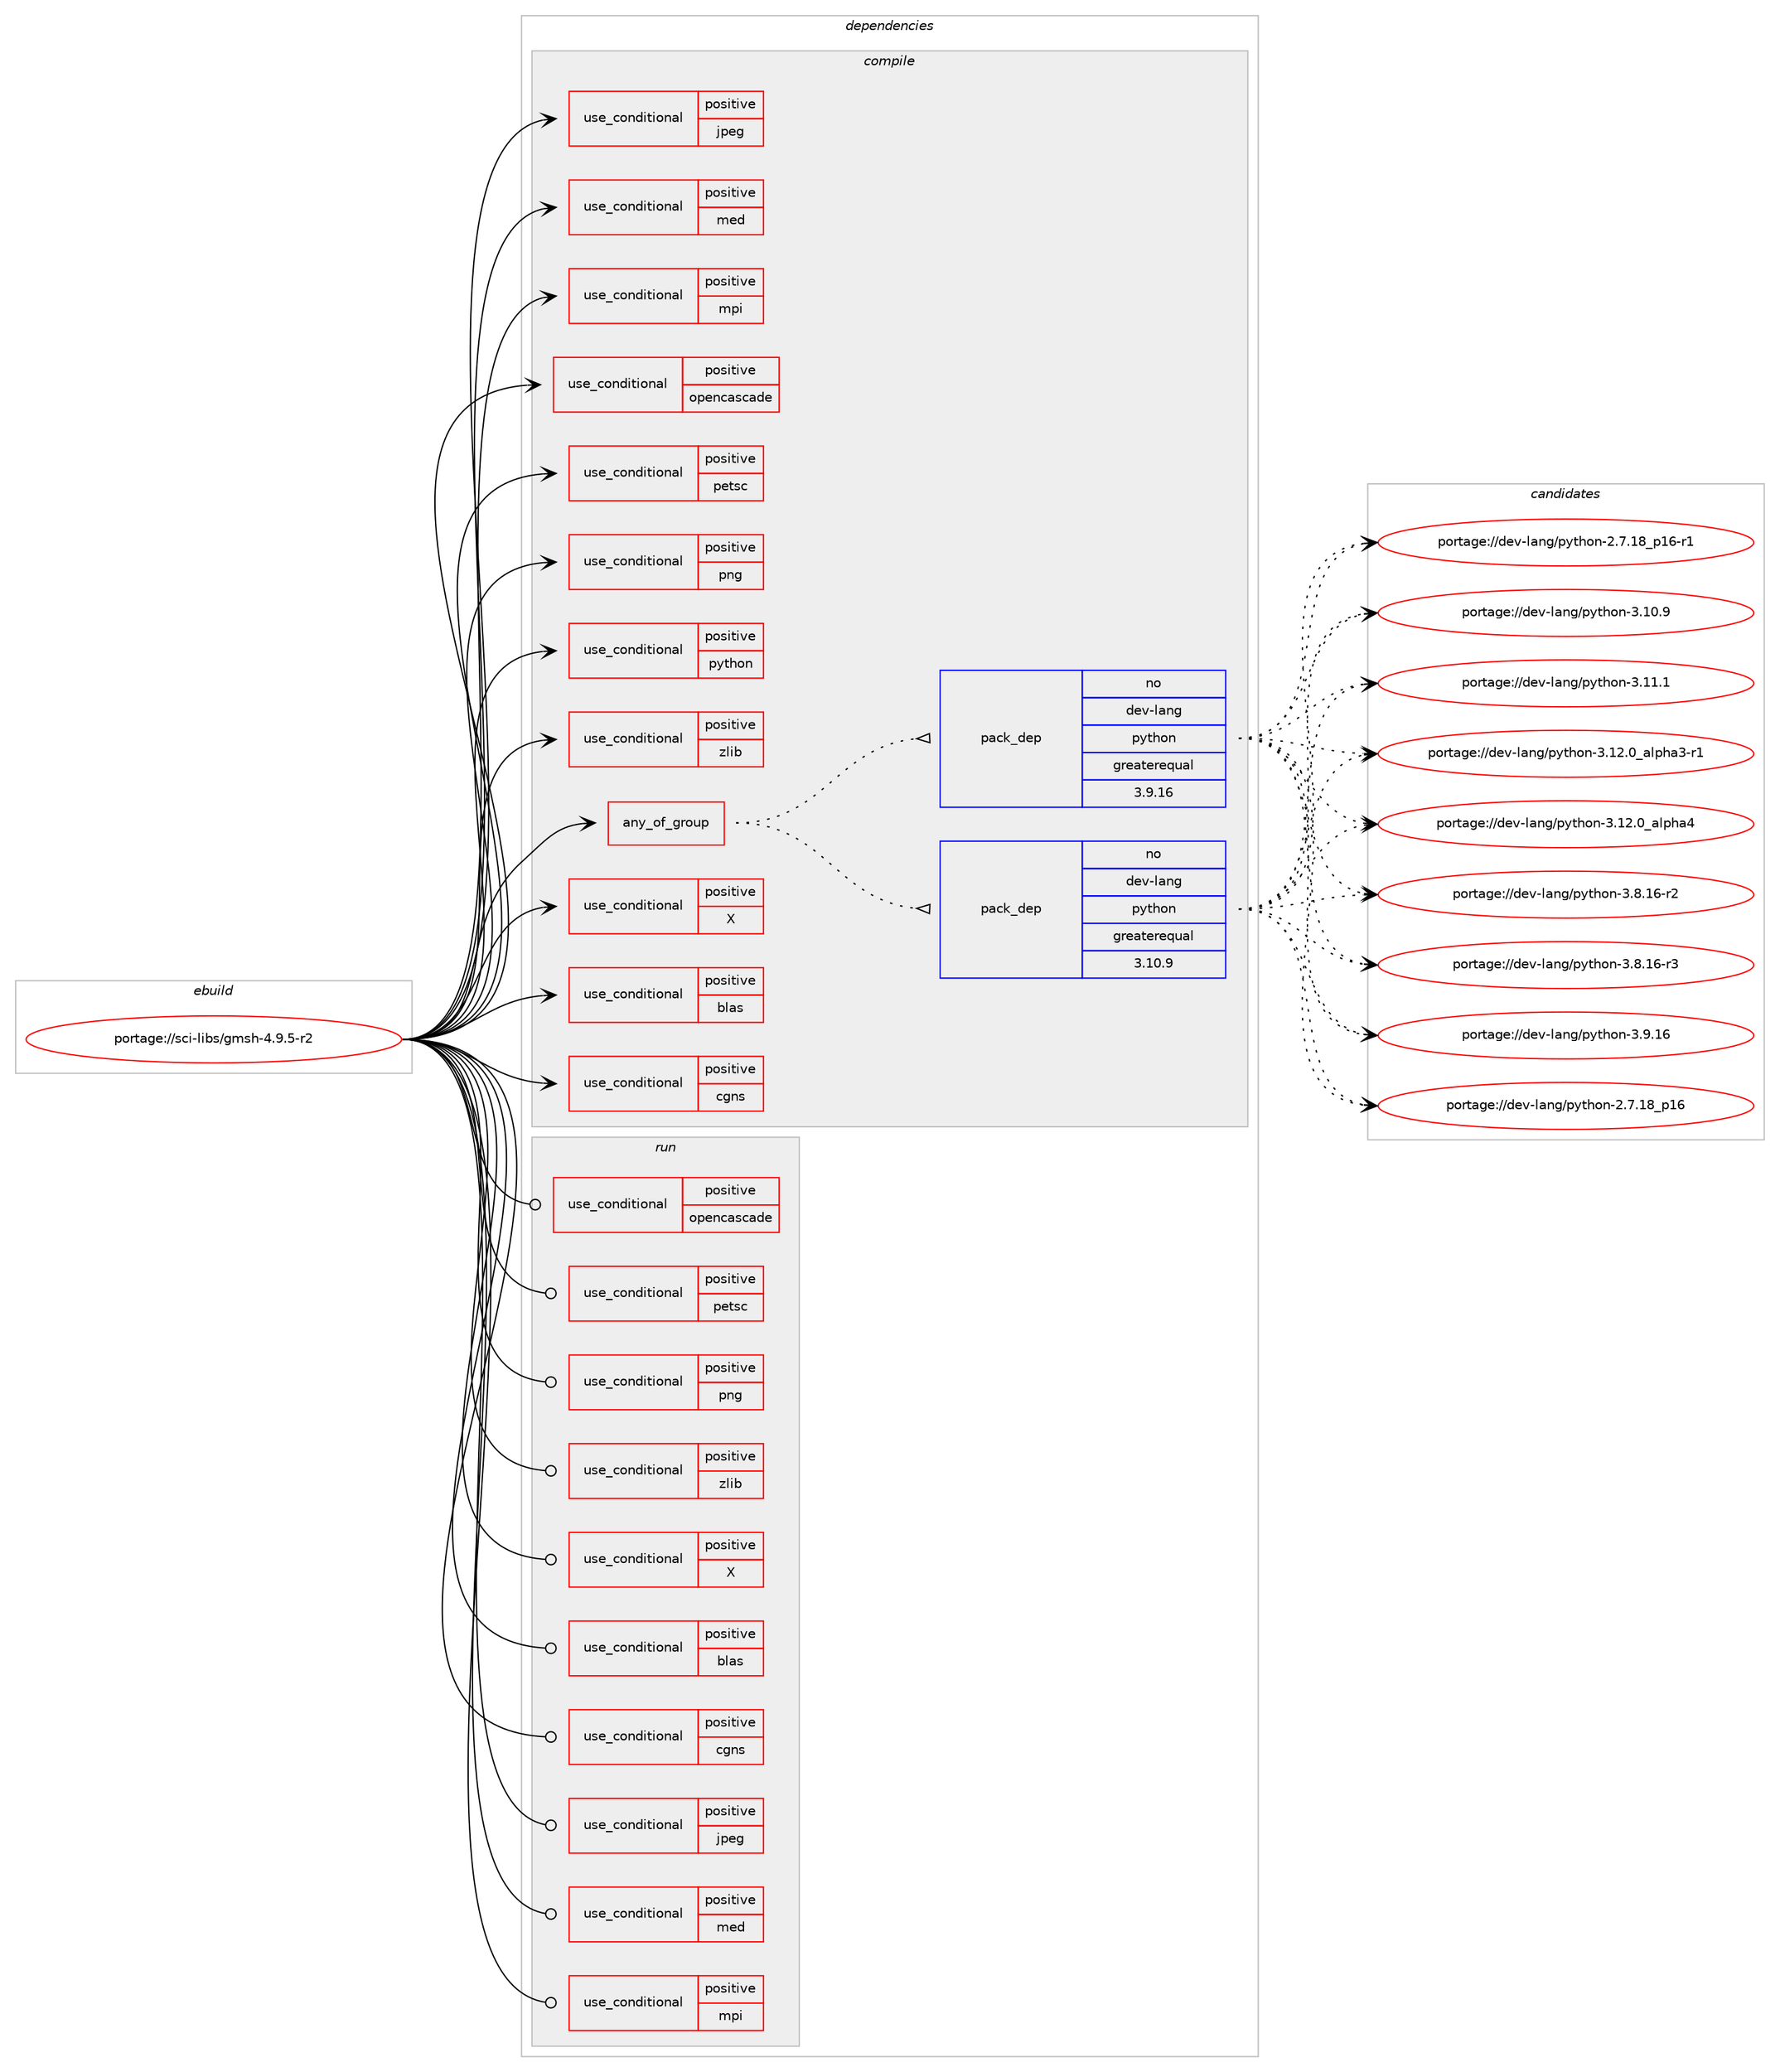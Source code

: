 digraph prolog {

# *************
# Graph options
# *************

newrank=true;
concentrate=true;
compound=true;
graph [rankdir=LR,fontname=Helvetica,fontsize=10,ranksep=1.5];#, ranksep=2.5, nodesep=0.2];
edge  [arrowhead=vee];
node  [fontname=Helvetica,fontsize=10];

# **********
# The ebuild
# **********

subgraph cluster_leftcol {
color=gray;
rank=same;
label=<<i>ebuild</i>>;
id [label="portage://sci-libs/gmsh-4.9.5-r2", color=red, width=4, href="../sci-libs/gmsh-4.9.5-r2.svg"];
}

# ****************
# The dependencies
# ****************

subgraph cluster_midcol {
color=gray;
label=<<i>dependencies</i>>;
subgraph cluster_compile {
fillcolor="#eeeeee";
style=filled;
label=<<i>compile</i>>;
subgraph any31 {
dependency3134 [label=<<TABLE BORDER="0" CELLBORDER="1" CELLSPACING="0" CELLPADDING="4"><TR><TD CELLPADDING="10">any_of_group</TD></TR></TABLE>>, shape=none, color=red];subgraph pack1024 {
dependency3135 [label=<<TABLE BORDER="0" CELLBORDER="1" CELLSPACING="0" CELLPADDING="4" WIDTH="220"><TR><TD ROWSPAN="6" CELLPADDING="30">pack_dep</TD></TR><TR><TD WIDTH="110">no</TD></TR><TR><TD>dev-lang</TD></TR><TR><TD>python</TD></TR><TR><TD>greaterequal</TD></TR><TR><TD>3.10.9</TD></TR></TABLE>>, shape=none, color=blue];
}
dependency3134:e -> dependency3135:w [weight=20,style="dotted",arrowhead="oinv"];
subgraph pack1025 {
dependency3136 [label=<<TABLE BORDER="0" CELLBORDER="1" CELLSPACING="0" CELLPADDING="4" WIDTH="220"><TR><TD ROWSPAN="6" CELLPADDING="30">pack_dep</TD></TR><TR><TD WIDTH="110">no</TD></TR><TR><TD>dev-lang</TD></TR><TR><TD>python</TD></TR><TR><TD>greaterequal</TD></TR><TR><TD>3.9.16</TD></TR></TABLE>>, shape=none, color=blue];
}
dependency3134:e -> dependency3136:w [weight=20,style="dotted",arrowhead="oinv"];
}
id:e -> dependency3134:w [weight=20,style="solid",arrowhead="vee"];
subgraph cond2081 {
dependency3137 [label=<<TABLE BORDER="0" CELLBORDER="1" CELLSPACING="0" CELLPADDING="4"><TR><TD ROWSPAN="3" CELLPADDING="10">use_conditional</TD></TR><TR><TD>positive</TD></TR><TR><TD>X</TD></TR></TABLE>>, shape=none, color=red];
# *** BEGIN UNKNOWN DEPENDENCY TYPE (TODO) ***
# dependency3137 -> package_dependency(portage://sci-libs/gmsh-4.9.5-r2,install,no,x11-libs,fltk,none,[,,],[slot(1)],[use(enable(xft),none)])
# *** END UNKNOWN DEPENDENCY TYPE (TODO) ***

}
id:e -> dependency3137:w [weight=20,style="solid",arrowhead="vee"];
subgraph cond2082 {
dependency3138 [label=<<TABLE BORDER="0" CELLBORDER="1" CELLSPACING="0" CELLPADDING="4"><TR><TD ROWSPAN="3" CELLPADDING="10">use_conditional</TD></TR><TR><TD>positive</TD></TR><TR><TD>blas</TD></TR></TABLE>>, shape=none, color=red];
# *** BEGIN UNKNOWN DEPENDENCY TYPE (TODO) ***
# dependency3138 -> package_dependency(portage://sci-libs/gmsh-4.9.5-r2,install,no,virtual,blas,none,[,,],[],[])
# *** END UNKNOWN DEPENDENCY TYPE (TODO) ***

# *** BEGIN UNKNOWN DEPENDENCY TYPE (TODO) ***
# dependency3138 -> package_dependency(portage://sci-libs/gmsh-4.9.5-r2,install,no,virtual,lapack,none,[,,],[],[])
# *** END UNKNOWN DEPENDENCY TYPE (TODO) ***

# *** BEGIN UNKNOWN DEPENDENCY TYPE (TODO) ***
# dependency3138 -> package_dependency(portage://sci-libs/gmsh-4.9.5-r2,install,no,sci-libs,fftw,none,[,,],[slot(3.0)],[])
# *** END UNKNOWN DEPENDENCY TYPE (TODO) ***

}
id:e -> dependency3138:w [weight=20,style="solid",arrowhead="vee"];
subgraph cond2083 {
dependency3139 [label=<<TABLE BORDER="0" CELLBORDER="1" CELLSPACING="0" CELLPADDING="4"><TR><TD ROWSPAN="3" CELLPADDING="10">use_conditional</TD></TR><TR><TD>positive</TD></TR><TR><TD>cgns</TD></TR></TABLE>>, shape=none, color=red];
# *** BEGIN UNKNOWN DEPENDENCY TYPE (TODO) ***
# dependency3139 -> package_dependency(portage://sci-libs/gmsh-4.9.5-r2,install,no,sci-libs,cgnslib,none,[,,],[],[])
# *** END UNKNOWN DEPENDENCY TYPE (TODO) ***

}
id:e -> dependency3139:w [weight=20,style="solid",arrowhead="vee"];
subgraph cond2084 {
dependency3140 [label=<<TABLE BORDER="0" CELLBORDER="1" CELLSPACING="0" CELLPADDING="4"><TR><TD ROWSPAN="3" CELLPADDING="10">use_conditional</TD></TR><TR><TD>positive</TD></TR><TR><TD>jpeg</TD></TR></TABLE>>, shape=none, color=red];
# *** BEGIN UNKNOWN DEPENDENCY TYPE (TODO) ***
# dependency3140 -> package_dependency(portage://sci-libs/gmsh-4.9.5-r2,install,no,media-libs,libjpeg-turbo,none,[,,],[],[])
# *** END UNKNOWN DEPENDENCY TYPE (TODO) ***

}
id:e -> dependency3140:w [weight=20,style="solid",arrowhead="vee"];
subgraph cond2085 {
dependency3141 [label=<<TABLE BORDER="0" CELLBORDER="1" CELLSPACING="0" CELLPADDING="4"><TR><TD ROWSPAN="3" CELLPADDING="10">use_conditional</TD></TR><TR><TD>positive</TD></TR><TR><TD>med</TD></TR></TABLE>>, shape=none, color=red];
# *** BEGIN UNKNOWN DEPENDENCY TYPE (TODO) ***
# dependency3141 -> package_dependency(portage://sci-libs/gmsh-4.9.5-r2,install,no,sci-libs,med,none,[,,],[],[use(enable(mpi),none)])
# *** END UNKNOWN DEPENDENCY TYPE (TODO) ***

}
id:e -> dependency3141:w [weight=20,style="solid",arrowhead="vee"];
subgraph cond2086 {
dependency3142 [label=<<TABLE BORDER="0" CELLBORDER="1" CELLSPACING="0" CELLPADDING="4"><TR><TD ROWSPAN="3" CELLPADDING="10">use_conditional</TD></TR><TR><TD>positive</TD></TR><TR><TD>mpi</TD></TR></TABLE>>, shape=none, color=red];
# *** BEGIN UNKNOWN DEPENDENCY TYPE (TODO) ***
# dependency3142 -> package_dependency(portage://sci-libs/gmsh-4.9.5-r2,install,no,virtual,mpi,none,[,,],[],[use(enable(cxx),none)])
# *** END UNKNOWN DEPENDENCY TYPE (TODO) ***

}
id:e -> dependency3142:w [weight=20,style="solid",arrowhead="vee"];
subgraph cond2087 {
dependency3143 [label=<<TABLE BORDER="0" CELLBORDER="1" CELLSPACING="0" CELLPADDING="4"><TR><TD ROWSPAN="3" CELLPADDING="10">use_conditional</TD></TR><TR><TD>positive</TD></TR><TR><TD>opencascade</TD></TR></TABLE>>, shape=none, color=red];
# *** BEGIN UNKNOWN DEPENDENCY TYPE (TODO) ***
# dependency3143 -> package_dependency(portage://sci-libs/gmsh-4.9.5-r2,install,no,sci-libs,opencascade,none,[,,],any_different_slot,[])
# *** END UNKNOWN DEPENDENCY TYPE (TODO) ***

}
id:e -> dependency3143:w [weight=20,style="solid",arrowhead="vee"];
subgraph cond2088 {
dependency3144 [label=<<TABLE BORDER="0" CELLBORDER="1" CELLSPACING="0" CELLPADDING="4"><TR><TD ROWSPAN="3" CELLPADDING="10">use_conditional</TD></TR><TR><TD>positive</TD></TR><TR><TD>petsc</TD></TR></TABLE>>, shape=none, color=red];
# *** BEGIN UNKNOWN DEPENDENCY TYPE (TODO) ***
# dependency3144 -> package_dependency(portage://sci-libs/gmsh-4.9.5-r2,install,no,sci-mathematics,petsc,none,[,,],[],[use(equal(mpi),none)])
# *** END UNKNOWN DEPENDENCY TYPE (TODO) ***

}
id:e -> dependency3144:w [weight=20,style="solid",arrowhead="vee"];
subgraph cond2089 {
dependency3145 [label=<<TABLE BORDER="0" CELLBORDER="1" CELLSPACING="0" CELLPADDING="4"><TR><TD ROWSPAN="3" CELLPADDING="10">use_conditional</TD></TR><TR><TD>positive</TD></TR><TR><TD>png</TD></TR></TABLE>>, shape=none, color=red];
# *** BEGIN UNKNOWN DEPENDENCY TYPE (TODO) ***
# dependency3145 -> package_dependency(portage://sci-libs/gmsh-4.9.5-r2,install,no,media-libs,libpng,none,[,,],[slot(0)],[])
# *** END UNKNOWN DEPENDENCY TYPE (TODO) ***

}
id:e -> dependency3145:w [weight=20,style="solid",arrowhead="vee"];
subgraph cond2090 {
dependency3146 [label=<<TABLE BORDER="0" CELLBORDER="1" CELLSPACING="0" CELLPADDING="4"><TR><TD ROWSPAN="3" CELLPADDING="10">use_conditional</TD></TR><TR><TD>positive</TD></TR><TR><TD>python</TD></TR></TABLE>>, shape=none, color=red];
# *** BEGIN UNKNOWN DEPENDENCY TYPE (TODO) ***
# dependency3146 -> package_dependency(portage://sci-libs/gmsh-4.9.5-r2,install,no,dev-lang,swig,none,[,,],[slot(0)],[])
# *** END UNKNOWN DEPENDENCY TYPE (TODO) ***

}
id:e -> dependency3146:w [weight=20,style="solid",arrowhead="vee"];
subgraph cond2091 {
dependency3147 [label=<<TABLE BORDER="0" CELLBORDER="1" CELLSPACING="0" CELLPADDING="4"><TR><TD ROWSPAN="3" CELLPADDING="10">use_conditional</TD></TR><TR><TD>positive</TD></TR><TR><TD>zlib</TD></TR></TABLE>>, shape=none, color=red];
# *** BEGIN UNKNOWN DEPENDENCY TYPE (TODO) ***
# dependency3147 -> package_dependency(portage://sci-libs/gmsh-4.9.5-r2,install,no,sys-libs,zlib,none,[,,],[],[])
# *** END UNKNOWN DEPENDENCY TYPE (TODO) ***

}
id:e -> dependency3147:w [weight=20,style="solid",arrowhead="vee"];
# *** BEGIN UNKNOWN DEPENDENCY TYPE (TODO) ***
# id -> package_dependency(portage://sci-libs/gmsh-4.9.5-r2,install,no,virtual,fortran,none,[,,],[],[])
# *** END UNKNOWN DEPENDENCY TYPE (TODO) ***

# *** BEGIN UNKNOWN DEPENDENCY TYPE (TODO) ***
# id -> package_dependency(portage://sci-libs/gmsh-4.9.5-r2,install,no,virtual,pkgconfig,none,[,,],[],[])
# *** END UNKNOWN DEPENDENCY TYPE (TODO) ***

}
subgraph cluster_compileandrun {
fillcolor="#eeeeee";
style=filled;
label=<<i>compile and run</i>>;
}
subgraph cluster_run {
fillcolor="#eeeeee";
style=filled;
label=<<i>run</i>>;
subgraph cond2092 {
dependency3148 [label=<<TABLE BORDER="0" CELLBORDER="1" CELLSPACING="0" CELLPADDING="4"><TR><TD ROWSPAN="3" CELLPADDING="10">use_conditional</TD></TR><TR><TD>positive</TD></TR><TR><TD>X</TD></TR></TABLE>>, shape=none, color=red];
# *** BEGIN UNKNOWN DEPENDENCY TYPE (TODO) ***
# dependency3148 -> package_dependency(portage://sci-libs/gmsh-4.9.5-r2,run,no,x11-libs,fltk,none,[,,],[slot(1)],[use(enable(xft),none)])
# *** END UNKNOWN DEPENDENCY TYPE (TODO) ***

}
id:e -> dependency3148:w [weight=20,style="solid",arrowhead="odot"];
subgraph cond2093 {
dependency3149 [label=<<TABLE BORDER="0" CELLBORDER="1" CELLSPACING="0" CELLPADDING="4"><TR><TD ROWSPAN="3" CELLPADDING="10">use_conditional</TD></TR><TR><TD>positive</TD></TR><TR><TD>blas</TD></TR></TABLE>>, shape=none, color=red];
# *** BEGIN UNKNOWN DEPENDENCY TYPE (TODO) ***
# dependency3149 -> package_dependency(portage://sci-libs/gmsh-4.9.5-r2,run,no,virtual,blas,none,[,,],[],[])
# *** END UNKNOWN DEPENDENCY TYPE (TODO) ***

# *** BEGIN UNKNOWN DEPENDENCY TYPE (TODO) ***
# dependency3149 -> package_dependency(portage://sci-libs/gmsh-4.9.5-r2,run,no,virtual,lapack,none,[,,],[],[])
# *** END UNKNOWN DEPENDENCY TYPE (TODO) ***

# *** BEGIN UNKNOWN DEPENDENCY TYPE (TODO) ***
# dependency3149 -> package_dependency(portage://sci-libs/gmsh-4.9.5-r2,run,no,sci-libs,fftw,none,[,,],[slot(3.0)],[])
# *** END UNKNOWN DEPENDENCY TYPE (TODO) ***

}
id:e -> dependency3149:w [weight=20,style="solid",arrowhead="odot"];
subgraph cond2094 {
dependency3150 [label=<<TABLE BORDER="0" CELLBORDER="1" CELLSPACING="0" CELLPADDING="4"><TR><TD ROWSPAN="3" CELLPADDING="10">use_conditional</TD></TR><TR><TD>positive</TD></TR><TR><TD>cgns</TD></TR></TABLE>>, shape=none, color=red];
# *** BEGIN UNKNOWN DEPENDENCY TYPE (TODO) ***
# dependency3150 -> package_dependency(portage://sci-libs/gmsh-4.9.5-r2,run,no,sci-libs,cgnslib,none,[,,],[],[])
# *** END UNKNOWN DEPENDENCY TYPE (TODO) ***

}
id:e -> dependency3150:w [weight=20,style="solid",arrowhead="odot"];
subgraph cond2095 {
dependency3151 [label=<<TABLE BORDER="0" CELLBORDER="1" CELLSPACING="0" CELLPADDING="4"><TR><TD ROWSPAN="3" CELLPADDING="10">use_conditional</TD></TR><TR><TD>positive</TD></TR><TR><TD>jpeg</TD></TR></TABLE>>, shape=none, color=red];
# *** BEGIN UNKNOWN DEPENDENCY TYPE (TODO) ***
# dependency3151 -> package_dependency(portage://sci-libs/gmsh-4.9.5-r2,run,no,media-libs,libjpeg-turbo,none,[,,],[],[])
# *** END UNKNOWN DEPENDENCY TYPE (TODO) ***

}
id:e -> dependency3151:w [weight=20,style="solid",arrowhead="odot"];
subgraph cond2096 {
dependency3152 [label=<<TABLE BORDER="0" CELLBORDER="1" CELLSPACING="0" CELLPADDING="4"><TR><TD ROWSPAN="3" CELLPADDING="10">use_conditional</TD></TR><TR><TD>positive</TD></TR><TR><TD>med</TD></TR></TABLE>>, shape=none, color=red];
# *** BEGIN UNKNOWN DEPENDENCY TYPE (TODO) ***
# dependency3152 -> package_dependency(portage://sci-libs/gmsh-4.9.5-r2,run,no,sci-libs,med,none,[,,],[],[use(enable(mpi),none)])
# *** END UNKNOWN DEPENDENCY TYPE (TODO) ***

}
id:e -> dependency3152:w [weight=20,style="solid",arrowhead="odot"];
subgraph cond2097 {
dependency3153 [label=<<TABLE BORDER="0" CELLBORDER="1" CELLSPACING="0" CELLPADDING="4"><TR><TD ROWSPAN="3" CELLPADDING="10">use_conditional</TD></TR><TR><TD>positive</TD></TR><TR><TD>mpi</TD></TR></TABLE>>, shape=none, color=red];
# *** BEGIN UNKNOWN DEPENDENCY TYPE (TODO) ***
# dependency3153 -> package_dependency(portage://sci-libs/gmsh-4.9.5-r2,run,no,virtual,mpi,none,[,,],[],[use(enable(cxx),none)])
# *** END UNKNOWN DEPENDENCY TYPE (TODO) ***

}
id:e -> dependency3153:w [weight=20,style="solid",arrowhead="odot"];
subgraph cond2098 {
dependency3154 [label=<<TABLE BORDER="0" CELLBORDER="1" CELLSPACING="0" CELLPADDING="4"><TR><TD ROWSPAN="3" CELLPADDING="10">use_conditional</TD></TR><TR><TD>positive</TD></TR><TR><TD>opencascade</TD></TR></TABLE>>, shape=none, color=red];
# *** BEGIN UNKNOWN DEPENDENCY TYPE (TODO) ***
# dependency3154 -> package_dependency(portage://sci-libs/gmsh-4.9.5-r2,run,no,sci-libs,opencascade,none,[,,],any_different_slot,[])
# *** END UNKNOWN DEPENDENCY TYPE (TODO) ***

}
id:e -> dependency3154:w [weight=20,style="solid",arrowhead="odot"];
subgraph cond2099 {
dependency3155 [label=<<TABLE BORDER="0" CELLBORDER="1" CELLSPACING="0" CELLPADDING="4"><TR><TD ROWSPAN="3" CELLPADDING="10">use_conditional</TD></TR><TR><TD>positive</TD></TR><TR><TD>petsc</TD></TR></TABLE>>, shape=none, color=red];
# *** BEGIN UNKNOWN DEPENDENCY TYPE (TODO) ***
# dependency3155 -> package_dependency(portage://sci-libs/gmsh-4.9.5-r2,run,no,sci-mathematics,petsc,none,[,,],[],[use(equal(mpi),none)])
# *** END UNKNOWN DEPENDENCY TYPE (TODO) ***

}
id:e -> dependency3155:w [weight=20,style="solid",arrowhead="odot"];
subgraph cond2100 {
dependency3156 [label=<<TABLE BORDER="0" CELLBORDER="1" CELLSPACING="0" CELLPADDING="4"><TR><TD ROWSPAN="3" CELLPADDING="10">use_conditional</TD></TR><TR><TD>positive</TD></TR><TR><TD>png</TD></TR></TABLE>>, shape=none, color=red];
# *** BEGIN UNKNOWN DEPENDENCY TYPE (TODO) ***
# dependency3156 -> package_dependency(portage://sci-libs/gmsh-4.9.5-r2,run,no,media-libs,libpng,none,[,,],[slot(0)],[])
# *** END UNKNOWN DEPENDENCY TYPE (TODO) ***

}
id:e -> dependency3156:w [weight=20,style="solid",arrowhead="odot"];
subgraph cond2101 {
dependency3157 [label=<<TABLE BORDER="0" CELLBORDER="1" CELLSPACING="0" CELLPADDING="4"><TR><TD ROWSPAN="3" CELLPADDING="10">use_conditional</TD></TR><TR><TD>positive</TD></TR><TR><TD>zlib</TD></TR></TABLE>>, shape=none, color=red];
# *** BEGIN UNKNOWN DEPENDENCY TYPE (TODO) ***
# dependency3157 -> package_dependency(portage://sci-libs/gmsh-4.9.5-r2,run,no,sys-libs,zlib,none,[,,],[],[])
# *** END UNKNOWN DEPENDENCY TYPE (TODO) ***

}
id:e -> dependency3157:w [weight=20,style="solid",arrowhead="odot"];
# *** BEGIN UNKNOWN DEPENDENCY TYPE (TODO) ***
# id -> package_dependency(portage://sci-libs/gmsh-4.9.5-r2,run,no,virtual,fortran,none,[,,],[],[])
# *** END UNKNOWN DEPENDENCY TYPE (TODO) ***

}
}

# **************
# The candidates
# **************

subgraph cluster_choices {
rank=same;
color=gray;
label=<<i>candidates</i>>;

subgraph choice1024 {
color=black;
nodesep=1;
choice10010111845108971101034711212111610411111045504655464956951124954 [label="portage://dev-lang/python-2.7.18_p16", color=red, width=4,href="../dev-lang/python-2.7.18_p16.svg"];
choice100101118451089711010347112121116104111110455046554649569511249544511449 [label="portage://dev-lang/python-2.7.18_p16-r1", color=red, width=4,href="../dev-lang/python-2.7.18_p16-r1.svg"];
choice10010111845108971101034711212111610411111045514649484657 [label="portage://dev-lang/python-3.10.9", color=red, width=4,href="../dev-lang/python-3.10.9.svg"];
choice10010111845108971101034711212111610411111045514649494649 [label="portage://dev-lang/python-3.11.1", color=red, width=4,href="../dev-lang/python-3.11.1.svg"];
choice10010111845108971101034711212111610411111045514649504648959710811210497514511449 [label="portage://dev-lang/python-3.12.0_alpha3-r1", color=red, width=4,href="../dev-lang/python-3.12.0_alpha3-r1.svg"];
choice1001011184510897110103471121211161041111104551464950464895971081121049752 [label="portage://dev-lang/python-3.12.0_alpha4", color=red, width=4,href="../dev-lang/python-3.12.0_alpha4.svg"];
choice100101118451089711010347112121116104111110455146564649544511450 [label="portage://dev-lang/python-3.8.16-r2", color=red, width=4,href="../dev-lang/python-3.8.16-r2.svg"];
choice100101118451089711010347112121116104111110455146564649544511451 [label="portage://dev-lang/python-3.8.16-r3", color=red, width=4,href="../dev-lang/python-3.8.16-r3.svg"];
choice10010111845108971101034711212111610411111045514657464954 [label="portage://dev-lang/python-3.9.16", color=red, width=4,href="../dev-lang/python-3.9.16.svg"];
dependency3135:e -> choice10010111845108971101034711212111610411111045504655464956951124954:w [style=dotted,weight="100"];
dependency3135:e -> choice100101118451089711010347112121116104111110455046554649569511249544511449:w [style=dotted,weight="100"];
dependency3135:e -> choice10010111845108971101034711212111610411111045514649484657:w [style=dotted,weight="100"];
dependency3135:e -> choice10010111845108971101034711212111610411111045514649494649:w [style=dotted,weight="100"];
dependency3135:e -> choice10010111845108971101034711212111610411111045514649504648959710811210497514511449:w [style=dotted,weight="100"];
dependency3135:e -> choice1001011184510897110103471121211161041111104551464950464895971081121049752:w [style=dotted,weight="100"];
dependency3135:e -> choice100101118451089711010347112121116104111110455146564649544511450:w [style=dotted,weight="100"];
dependency3135:e -> choice100101118451089711010347112121116104111110455146564649544511451:w [style=dotted,weight="100"];
dependency3135:e -> choice10010111845108971101034711212111610411111045514657464954:w [style=dotted,weight="100"];
}
subgraph choice1025 {
color=black;
nodesep=1;
choice10010111845108971101034711212111610411111045504655464956951124954 [label="portage://dev-lang/python-2.7.18_p16", color=red, width=4,href="../dev-lang/python-2.7.18_p16.svg"];
choice100101118451089711010347112121116104111110455046554649569511249544511449 [label="portage://dev-lang/python-2.7.18_p16-r1", color=red, width=4,href="../dev-lang/python-2.7.18_p16-r1.svg"];
choice10010111845108971101034711212111610411111045514649484657 [label="portage://dev-lang/python-3.10.9", color=red, width=4,href="../dev-lang/python-3.10.9.svg"];
choice10010111845108971101034711212111610411111045514649494649 [label="portage://dev-lang/python-3.11.1", color=red, width=4,href="../dev-lang/python-3.11.1.svg"];
choice10010111845108971101034711212111610411111045514649504648959710811210497514511449 [label="portage://dev-lang/python-3.12.0_alpha3-r1", color=red, width=4,href="../dev-lang/python-3.12.0_alpha3-r1.svg"];
choice1001011184510897110103471121211161041111104551464950464895971081121049752 [label="portage://dev-lang/python-3.12.0_alpha4", color=red, width=4,href="../dev-lang/python-3.12.0_alpha4.svg"];
choice100101118451089711010347112121116104111110455146564649544511450 [label="portage://dev-lang/python-3.8.16-r2", color=red, width=4,href="../dev-lang/python-3.8.16-r2.svg"];
choice100101118451089711010347112121116104111110455146564649544511451 [label="portage://dev-lang/python-3.8.16-r3", color=red, width=4,href="../dev-lang/python-3.8.16-r3.svg"];
choice10010111845108971101034711212111610411111045514657464954 [label="portage://dev-lang/python-3.9.16", color=red, width=4,href="../dev-lang/python-3.9.16.svg"];
dependency3136:e -> choice10010111845108971101034711212111610411111045504655464956951124954:w [style=dotted,weight="100"];
dependency3136:e -> choice100101118451089711010347112121116104111110455046554649569511249544511449:w [style=dotted,weight="100"];
dependency3136:e -> choice10010111845108971101034711212111610411111045514649484657:w [style=dotted,weight="100"];
dependency3136:e -> choice10010111845108971101034711212111610411111045514649494649:w [style=dotted,weight="100"];
dependency3136:e -> choice10010111845108971101034711212111610411111045514649504648959710811210497514511449:w [style=dotted,weight="100"];
dependency3136:e -> choice1001011184510897110103471121211161041111104551464950464895971081121049752:w [style=dotted,weight="100"];
dependency3136:e -> choice100101118451089711010347112121116104111110455146564649544511450:w [style=dotted,weight="100"];
dependency3136:e -> choice100101118451089711010347112121116104111110455146564649544511451:w [style=dotted,weight="100"];
dependency3136:e -> choice10010111845108971101034711212111610411111045514657464954:w [style=dotted,weight="100"];
}
}

}
